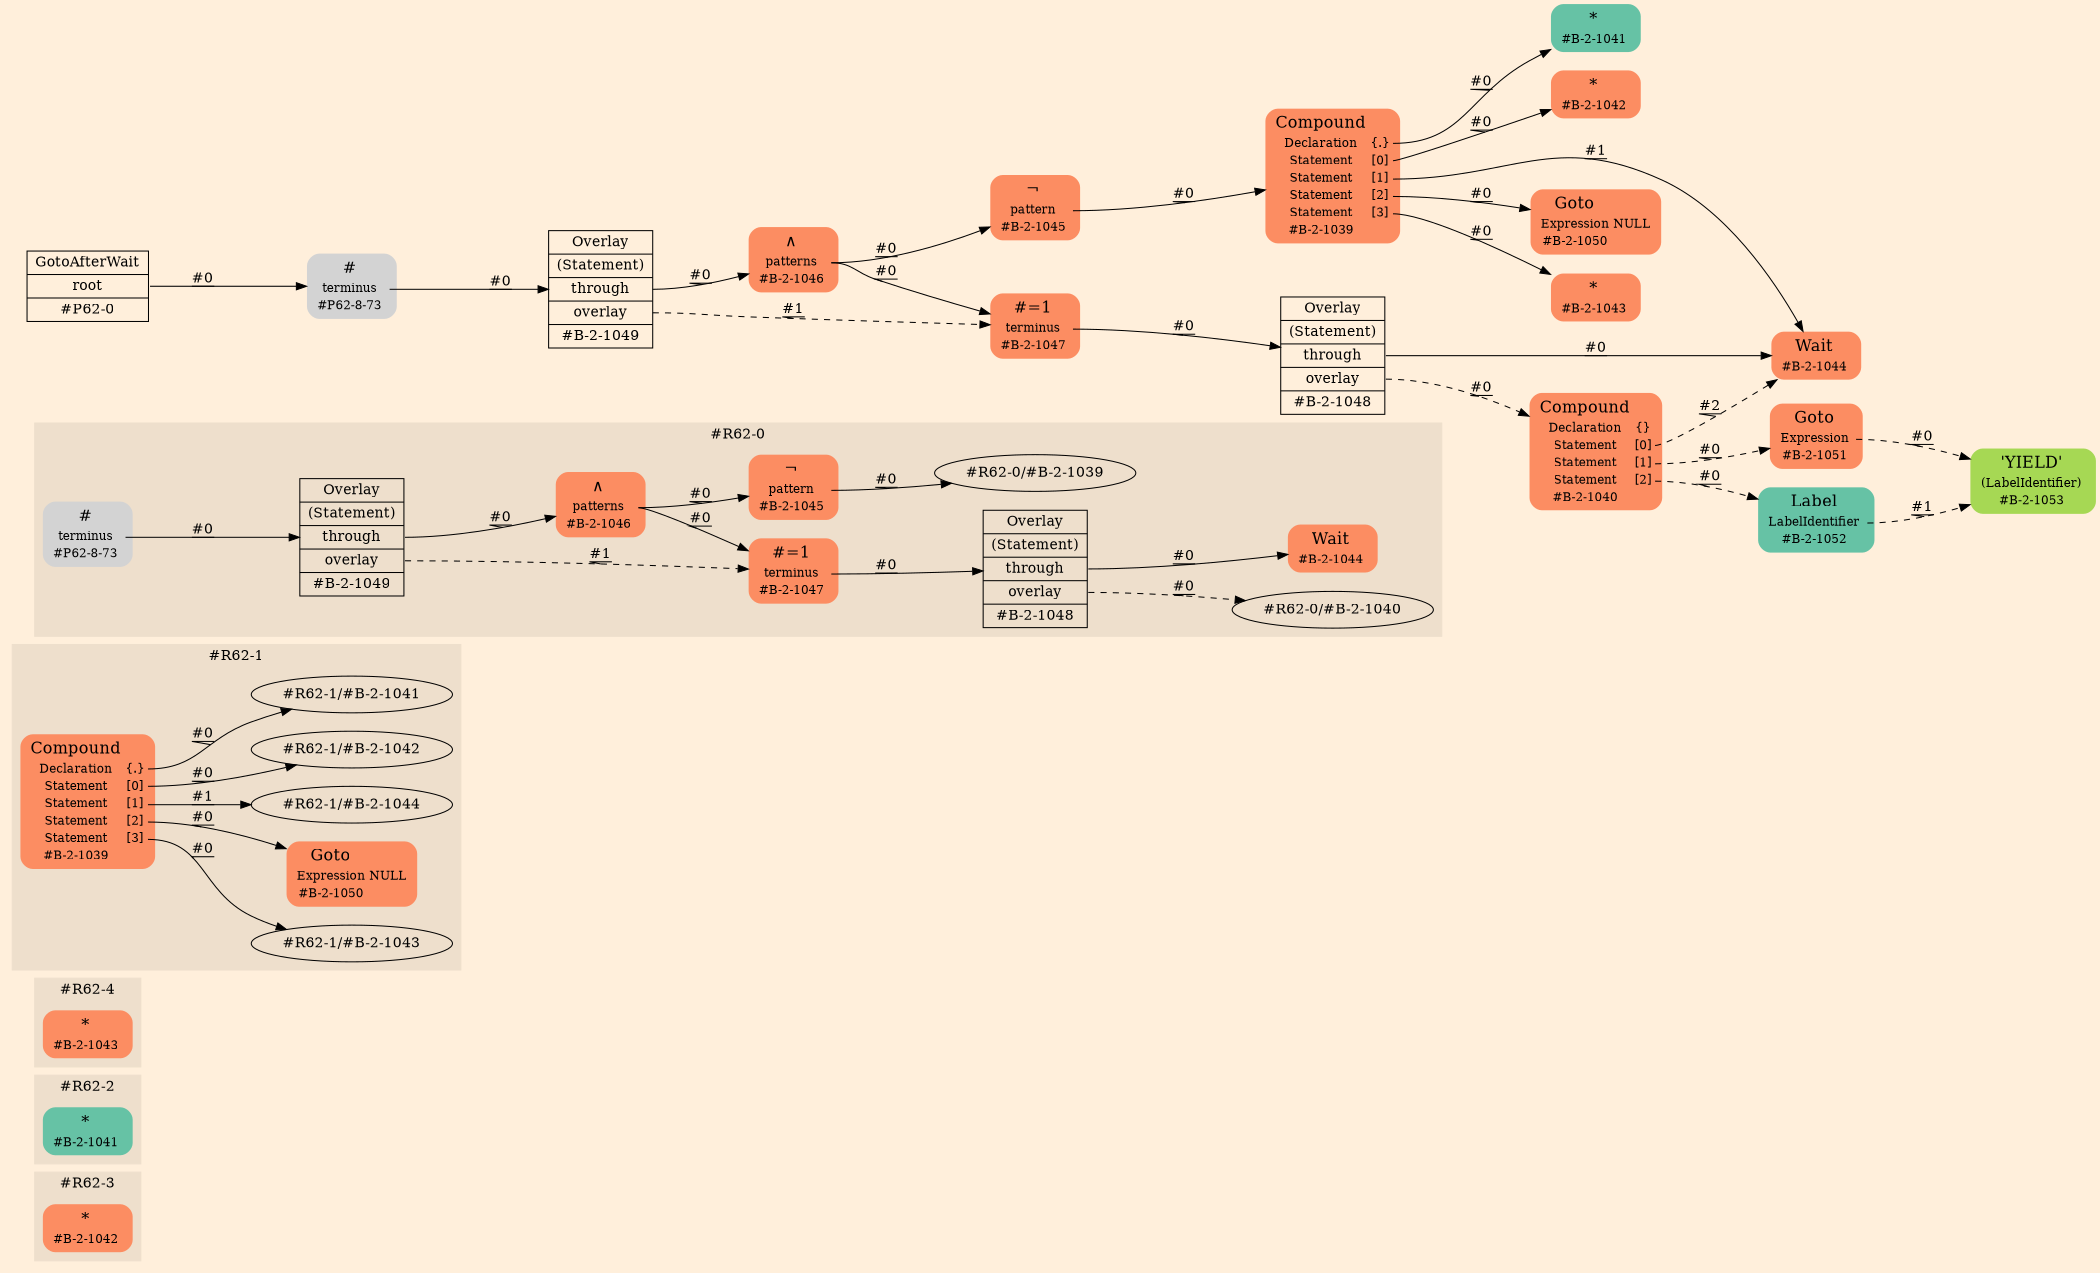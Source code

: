 digraph Inferno {
graph [
rankdir = "LR"
ranksep = 1.0
size = "14,20"
bgcolor = antiquewhite1
color = black
fontcolor = black
];
node [
];
subgraph "cluster#R62-3" {
label = "#R62-3"
style = "filled"
color = antiquewhite2
"#R62-3/#B-2-1042" [
shape = "plaintext"
fillcolor = "/set28/2"
label = <<TABLE BORDER="0" CELLBORDER="0" CELLSPACING="0">
 <TR>
  <TD><FONT POINT-SIZE="16.0">*</FONT></TD>
  <TD></TD>
 </TR>
 <TR>
  <TD>#B-2-1042</TD>
  <TD PORT="port0"></TD>
 </TR>
</TABLE>>
style = "rounded,filled"
fontsize = "12"
];
}
subgraph "cluster#R62-2" {
label = "#R62-2"
style = "filled"
color = antiquewhite2
"#R62-2/#B-2-1041" [
shape = "plaintext"
fillcolor = "/set28/1"
label = <<TABLE BORDER="0" CELLBORDER="0" CELLSPACING="0">
 <TR>
  <TD><FONT POINT-SIZE="16.0">*</FONT></TD>
  <TD></TD>
 </TR>
 <TR>
  <TD>#B-2-1041</TD>
  <TD PORT="port0"></TD>
 </TR>
</TABLE>>
style = "rounded,filled"
fontsize = "12"
];
}
subgraph "cluster#R62-4" {
label = "#R62-4"
style = "filled"
color = antiquewhite2
"#R62-4/#B-2-1043" [
shape = "plaintext"
fillcolor = "/set28/2"
label = <<TABLE BORDER="0" CELLBORDER="0" CELLSPACING="0">
 <TR>
  <TD><FONT POINT-SIZE="16.0">*</FONT></TD>
  <TD></TD>
 </TR>
 <TR>
  <TD>#B-2-1043</TD>
  <TD PORT="port0"></TD>
 </TR>
</TABLE>>
style = "rounded,filled"
fontsize = "12"
];
}
subgraph "cluster#R62-1" {
label = "#R62-1"
style = "filled"
color = antiquewhite2
"#R62-1/#B-2-1050" [
shape = "plaintext"
fillcolor = "/set28/2"
label = <<TABLE BORDER="0" CELLBORDER="0" CELLSPACING="0">
 <TR>
  <TD><FONT POINT-SIZE="16.0">Goto</FONT></TD>
  <TD></TD>
 </TR>
 <TR>
  <TD>Expression</TD>
  <TD PORT="port0">NULL</TD>
 </TR>
 <TR>
  <TD>#B-2-1050</TD>
  <TD PORT="port1"></TD>
 </TR>
</TABLE>>
style = "rounded,filled"
fontsize = "12"
];
"#R62-1/#B-2-1039" [
shape = "plaintext"
fillcolor = "/set28/2"
label = <<TABLE BORDER="0" CELLBORDER="0" CELLSPACING="0">
 <TR>
  <TD><FONT POINT-SIZE="16.0">Compound</FONT></TD>
  <TD></TD>
 </TR>
 <TR>
  <TD>Declaration</TD>
  <TD PORT="port0">{.}</TD>
 </TR>
 <TR>
  <TD>Statement</TD>
  <TD PORT="port1">[0]</TD>
 </TR>
 <TR>
  <TD>Statement</TD>
  <TD PORT="port2">[1]</TD>
 </TR>
 <TR>
  <TD>Statement</TD>
  <TD PORT="port3">[2]</TD>
 </TR>
 <TR>
  <TD>Statement</TD>
  <TD PORT="port4">[3]</TD>
 </TR>
 <TR>
  <TD>#B-2-1039</TD>
  <TD PORT="port5"></TD>
 </TR>
</TABLE>>
style = "rounded,filled"
fontsize = "12"
];
"#R62-1/#B-2-1039":port0 -> "#R62-1/#B-2-1041" [style="solid"
label = "#0"
decorate = true
color = black
fontcolor = black
];
"#R62-1/#B-2-1039":port1 -> "#R62-1/#B-2-1042" [style="solid"
label = "#0"
decorate = true
color = black
fontcolor = black
];
"#R62-1/#B-2-1039":port2 -> "#R62-1/#B-2-1044" [style="solid"
label = "#1"
decorate = true
color = black
fontcolor = black
];
"#R62-1/#B-2-1039":port3 -> "#R62-1/#B-2-1050" [style="solid"
label = "#0"
decorate = true
color = black
fontcolor = black
];
"#R62-1/#B-2-1039":port4 -> "#R62-1/#B-2-1043" [style="solid"
label = "#0"
decorate = true
color = black
fontcolor = black
];
}
subgraph "cluster#R62-0" {
label = "#R62-0"
style = "filled"
color = antiquewhite2
"#R62-0/#B-2-1045" [
shape = "plaintext"
fillcolor = "/set28/2"
label = <<TABLE BORDER="0" CELLBORDER="0" CELLSPACING="0">
 <TR>
  <TD><FONT POINT-SIZE="16.0">¬</FONT></TD>
  <TD></TD>
 </TR>
 <TR>
  <TD>pattern</TD>
  <TD PORT="port0"></TD>
 </TR>
 <TR>
  <TD>#B-2-1045</TD>
  <TD PORT="port1"></TD>
 </TR>
</TABLE>>
style = "rounded,filled"
fontsize = "12"
];
"#R62-0/#B-2-1049" [
shape = "record"
fillcolor = antiquewhite2
label = "<fixed> Overlay | <port0> (Statement) | <port1> through | <port2> overlay | <port3> #B-2-1049"
style = "filled"
fontsize = "14"
color = black
fontcolor = black
];
"#R62-0/#B-2-1044" [
shape = "plaintext"
fillcolor = "/set28/2"
label = <<TABLE BORDER="0" CELLBORDER="0" CELLSPACING="0">
 <TR>
  <TD><FONT POINT-SIZE="16.0">Wait</FONT></TD>
  <TD></TD>
 </TR>
 <TR>
  <TD>#B-2-1044</TD>
  <TD PORT="port0"></TD>
 </TR>
</TABLE>>
style = "rounded,filled"
fontsize = "12"
];
"#R62-0/#P62-8-73" [
shape = "plaintext"
label = <<TABLE BORDER="0" CELLBORDER="0" CELLSPACING="0">
 <TR>
  <TD><FONT POINT-SIZE="16.0">#</FONT></TD>
  <TD></TD>
 </TR>
 <TR>
  <TD>terminus</TD>
  <TD PORT="port0"></TD>
 </TR>
 <TR>
  <TD>#P62-8-73</TD>
  <TD PORT="port1"></TD>
 </TR>
</TABLE>>
style = "rounded,filled"
fontsize = "12"
];
"#R62-0/#B-2-1048" [
shape = "record"
fillcolor = antiquewhite2
label = "<fixed> Overlay | <port0> (Statement) | <port1> through | <port2> overlay | <port3> #B-2-1048"
style = "filled"
fontsize = "14"
color = black
fontcolor = black
];
"#R62-0/#B-2-1046" [
shape = "plaintext"
fillcolor = "/set28/2"
label = <<TABLE BORDER="0" CELLBORDER="0" CELLSPACING="0">
 <TR>
  <TD><FONT POINT-SIZE="16.0">∧</FONT></TD>
  <TD></TD>
 </TR>
 <TR>
  <TD>patterns</TD>
  <TD PORT="port0"></TD>
 </TR>
 <TR>
  <TD>#B-2-1046</TD>
  <TD PORT="port1"></TD>
 </TR>
</TABLE>>
style = "rounded,filled"
fontsize = "12"
];
"#R62-0/#B-2-1047" [
shape = "plaintext"
fillcolor = "/set28/2"
label = <<TABLE BORDER="0" CELLBORDER="0" CELLSPACING="0">
 <TR>
  <TD><FONT POINT-SIZE="16.0">#=1</FONT></TD>
  <TD></TD>
 </TR>
 <TR>
  <TD>terminus</TD>
  <TD PORT="port0"></TD>
 </TR>
 <TR>
  <TD>#B-2-1047</TD>
  <TD PORT="port1"></TD>
 </TR>
</TABLE>>
style = "rounded,filled"
fontsize = "12"
];
"#R62-0/#B-2-1045":port0 -> "#R62-0/#B-2-1039" [style="solid"
label = "#0"
decorate = true
color = black
fontcolor = black
];
"#R62-0/#B-2-1049":port1 -> "#R62-0/#B-2-1046" [style="solid"
label = "#0"
decorate = true
color = black
fontcolor = black
];
"#R62-0/#B-2-1049":port2 -> "#R62-0/#B-2-1047" [style="dashed"
label = "#1"
decorate = true
color = black
fontcolor = black
];
"#R62-0/#P62-8-73":port0 -> "#R62-0/#B-2-1049" [style="solid"
label = "#0"
decorate = true
color = black
fontcolor = black
];
"#R62-0/#B-2-1048":port1 -> "#R62-0/#B-2-1044" [style="solid"
label = "#0"
decorate = true
color = black
fontcolor = black
];
"#R62-0/#B-2-1048":port2 -> "#R62-0/#B-2-1040" [style="dashed"
label = "#0"
decorate = true
color = black
fontcolor = black
];
"#R62-0/#B-2-1046":port0 -> "#R62-0/#B-2-1047" [style="solid"
label = "#0"
decorate = true
color = black
fontcolor = black
];
"#R62-0/#B-2-1046":port0 -> "#R62-0/#B-2-1045" [style="solid"
label = "#0"
decorate = true
color = black
fontcolor = black
];
"#R62-0/#B-2-1047":port0 -> "#R62-0/#B-2-1048" [style="solid"
label = "#0"
decorate = true
color = black
fontcolor = black
];
}
"CR#P62-0" [
shape = "record"
fillcolor = antiquewhite1
label = "<fixed> GotoAfterWait | <port0> root | <port1> #P62-0"
style = "filled"
fontsize = "14"
color = black
fontcolor = black
];
"#P62-8-73" [
shape = "plaintext"
label = <<TABLE BORDER="0" CELLBORDER="0" CELLSPACING="0">
 <TR>
  <TD><FONT POINT-SIZE="16.0">#</FONT></TD>
  <TD></TD>
 </TR>
 <TR>
  <TD>terminus</TD>
  <TD PORT="port0"></TD>
 </TR>
 <TR>
  <TD>#P62-8-73</TD>
  <TD PORT="port1"></TD>
 </TR>
</TABLE>>
style = "rounded,filled"
fontsize = "12"
];
"#B-2-1049" [
shape = "record"
fillcolor = antiquewhite1
label = "<fixed> Overlay | <port0> (Statement) | <port1> through | <port2> overlay | <port3> #B-2-1049"
style = "filled"
fontsize = "14"
color = black
fontcolor = black
];
"#B-2-1046" [
shape = "plaintext"
fillcolor = "/set28/2"
label = <<TABLE BORDER="0" CELLBORDER="0" CELLSPACING="0">
 <TR>
  <TD><FONT POINT-SIZE="16.0">∧</FONT></TD>
  <TD></TD>
 </TR>
 <TR>
  <TD>patterns</TD>
  <TD PORT="port0"></TD>
 </TR>
 <TR>
  <TD>#B-2-1046</TD>
  <TD PORT="port1"></TD>
 </TR>
</TABLE>>
style = "rounded,filled"
fontsize = "12"
];
"#B-2-1047" [
shape = "plaintext"
fillcolor = "/set28/2"
label = <<TABLE BORDER="0" CELLBORDER="0" CELLSPACING="0">
 <TR>
  <TD><FONT POINT-SIZE="16.0">#=1</FONT></TD>
  <TD></TD>
 </TR>
 <TR>
  <TD>terminus</TD>
  <TD PORT="port0"></TD>
 </TR>
 <TR>
  <TD>#B-2-1047</TD>
  <TD PORT="port1"></TD>
 </TR>
</TABLE>>
style = "rounded,filled"
fontsize = "12"
];
"#B-2-1048" [
shape = "record"
fillcolor = antiquewhite1
label = "<fixed> Overlay | <port0> (Statement) | <port1> through | <port2> overlay | <port3> #B-2-1048"
style = "filled"
fontsize = "14"
color = black
fontcolor = black
];
"#B-2-1044" [
shape = "plaintext"
fillcolor = "/set28/2"
label = <<TABLE BORDER="0" CELLBORDER="0" CELLSPACING="0">
 <TR>
  <TD><FONT POINT-SIZE="16.0">Wait</FONT></TD>
  <TD></TD>
 </TR>
 <TR>
  <TD>#B-2-1044</TD>
  <TD PORT="port0"></TD>
 </TR>
</TABLE>>
style = "rounded,filled"
fontsize = "12"
];
"#B-2-1040" [
shape = "plaintext"
fillcolor = "/set28/2"
label = <<TABLE BORDER="0" CELLBORDER="0" CELLSPACING="0">
 <TR>
  <TD><FONT POINT-SIZE="16.0">Compound</FONT></TD>
  <TD></TD>
 </TR>
 <TR>
  <TD>Declaration</TD>
  <TD PORT="port0">{}</TD>
 </TR>
 <TR>
  <TD>Statement</TD>
  <TD PORT="port1">[0]</TD>
 </TR>
 <TR>
  <TD>Statement</TD>
  <TD PORT="port2">[1]</TD>
 </TR>
 <TR>
  <TD>Statement</TD>
  <TD PORT="port3">[2]</TD>
 </TR>
 <TR>
  <TD>#B-2-1040</TD>
  <TD PORT="port4"></TD>
 </TR>
</TABLE>>
style = "rounded,filled"
fontsize = "12"
];
"#B-2-1051" [
shape = "plaintext"
fillcolor = "/set28/2"
label = <<TABLE BORDER="0" CELLBORDER="0" CELLSPACING="0">
 <TR>
  <TD><FONT POINT-SIZE="16.0">Goto</FONT></TD>
  <TD></TD>
 </TR>
 <TR>
  <TD>Expression</TD>
  <TD PORT="port0"></TD>
 </TR>
 <TR>
  <TD>#B-2-1051</TD>
  <TD PORT="port1"></TD>
 </TR>
</TABLE>>
style = "rounded,filled"
fontsize = "12"
];
"#B-2-1053" [
shape = "plaintext"
fillcolor = "/set28/5"
label = <<TABLE BORDER="0" CELLBORDER="0" CELLSPACING="0">
 <TR>
  <TD><FONT POINT-SIZE="16.0">'YIELD'</FONT></TD>
  <TD></TD>
 </TR>
 <TR>
  <TD>(LabelIdentifier)</TD>
  <TD PORT="port0"></TD>
 </TR>
 <TR>
  <TD>#B-2-1053</TD>
  <TD PORT="port1"></TD>
 </TR>
</TABLE>>
style = "rounded,filled"
fontsize = "12"
];
"#B-2-1052" [
shape = "plaintext"
fillcolor = "/set28/1"
label = <<TABLE BORDER="0" CELLBORDER="0" CELLSPACING="0">
 <TR>
  <TD><FONT POINT-SIZE="16.0">Label</FONT></TD>
  <TD></TD>
 </TR>
 <TR>
  <TD>LabelIdentifier</TD>
  <TD PORT="port0"></TD>
 </TR>
 <TR>
  <TD>#B-2-1052</TD>
  <TD PORT="port1"></TD>
 </TR>
</TABLE>>
style = "rounded,filled"
fontsize = "12"
];
"#B-2-1045" [
shape = "plaintext"
fillcolor = "/set28/2"
label = <<TABLE BORDER="0" CELLBORDER="0" CELLSPACING="0">
 <TR>
  <TD><FONT POINT-SIZE="16.0">¬</FONT></TD>
  <TD></TD>
 </TR>
 <TR>
  <TD>pattern</TD>
  <TD PORT="port0"></TD>
 </TR>
 <TR>
  <TD>#B-2-1045</TD>
  <TD PORT="port1"></TD>
 </TR>
</TABLE>>
style = "rounded,filled"
fontsize = "12"
];
"#B-2-1039" [
shape = "plaintext"
fillcolor = "/set28/2"
label = <<TABLE BORDER="0" CELLBORDER="0" CELLSPACING="0">
 <TR>
  <TD><FONT POINT-SIZE="16.0">Compound</FONT></TD>
  <TD></TD>
 </TR>
 <TR>
  <TD>Declaration</TD>
  <TD PORT="port0">{.}</TD>
 </TR>
 <TR>
  <TD>Statement</TD>
  <TD PORT="port1">[0]</TD>
 </TR>
 <TR>
  <TD>Statement</TD>
  <TD PORT="port2">[1]</TD>
 </TR>
 <TR>
  <TD>Statement</TD>
  <TD PORT="port3">[2]</TD>
 </TR>
 <TR>
  <TD>Statement</TD>
  <TD PORT="port4">[3]</TD>
 </TR>
 <TR>
  <TD>#B-2-1039</TD>
  <TD PORT="port5"></TD>
 </TR>
</TABLE>>
style = "rounded,filled"
fontsize = "12"
];
"#B-2-1041" [
shape = "plaintext"
fillcolor = "/set28/1"
label = <<TABLE BORDER="0" CELLBORDER="0" CELLSPACING="0">
 <TR>
  <TD><FONT POINT-SIZE="16.0">*</FONT></TD>
  <TD></TD>
 </TR>
 <TR>
  <TD>#B-2-1041</TD>
  <TD PORT="port0"></TD>
 </TR>
</TABLE>>
style = "rounded,filled"
fontsize = "12"
];
"#B-2-1042" [
shape = "plaintext"
fillcolor = "/set28/2"
label = <<TABLE BORDER="0" CELLBORDER="0" CELLSPACING="0">
 <TR>
  <TD><FONT POINT-SIZE="16.0">*</FONT></TD>
  <TD></TD>
 </TR>
 <TR>
  <TD>#B-2-1042</TD>
  <TD PORT="port0"></TD>
 </TR>
</TABLE>>
style = "rounded,filled"
fontsize = "12"
];
"#B-2-1050" [
shape = "plaintext"
fillcolor = "/set28/2"
label = <<TABLE BORDER="0" CELLBORDER="0" CELLSPACING="0">
 <TR>
  <TD><FONT POINT-SIZE="16.0">Goto</FONT></TD>
  <TD></TD>
 </TR>
 <TR>
  <TD>Expression</TD>
  <TD PORT="port0">NULL</TD>
 </TR>
 <TR>
  <TD>#B-2-1050</TD>
  <TD PORT="port1"></TD>
 </TR>
</TABLE>>
style = "rounded,filled"
fontsize = "12"
];
"#B-2-1043" [
shape = "plaintext"
fillcolor = "/set28/2"
label = <<TABLE BORDER="0" CELLBORDER="0" CELLSPACING="0">
 <TR>
  <TD><FONT POINT-SIZE="16.0">*</FONT></TD>
  <TD></TD>
 </TR>
 <TR>
  <TD>#B-2-1043</TD>
  <TD PORT="port0"></TD>
 </TR>
</TABLE>>
style = "rounded,filled"
fontsize = "12"
];
"CR#P62-0":port0 -> "#P62-8-73" [style="solid"
label = "#0"
decorate = true
color = black
fontcolor = black
];
"#P62-8-73":port0 -> "#B-2-1049" [style="solid"
label = "#0"
decorate = true
color = black
fontcolor = black
];
"#B-2-1049":port1 -> "#B-2-1046" [style="solid"
label = "#0"
decorate = true
color = black
fontcolor = black
];
"#B-2-1049":port2 -> "#B-2-1047" [style="dashed"
label = "#1"
decorate = true
color = black
fontcolor = black
];
"#B-2-1046":port0 -> "#B-2-1047" [style="solid"
label = "#0"
decorate = true
color = black
fontcolor = black
];
"#B-2-1046":port0 -> "#B-2-1045" [style="solid"
label = "#0"
decorate = true
color = black
fontcolor = black
];
"#B-2-1047":port0 -> "#B-2-1048" [style="solid"
label = "#0"
decorate = true
color = black
fontcolor = black
];
"#B-2-1048":port1 -> "#B-2-1044" [style="solid"
label = "#0"
decorate = true
color = black
fontcolor = black
];
"#B-2-1048":port2 -> "#B-2-1040" [style="dashed"
label = "#0"
decorate = true
color = black
fontcolor = black
];
"#B-2-1040":port1 -> "#B-2-1044" [style="dashed"
label = "#2"
decorate = true
color = black
fontcolor = black
];
"#B-2-1040":port2 -> "#B-2-1051" [style="dashed"
label = "#0"
decorate = true
color = black
fontcolor = black
];
"#B-2-1040":port3 -> "#B-2-1052" [style="dashed"
label = "#0"
decorate = true
color = black
fontcolor = black
];
"#B-2-1051":port0 -> "#B-2-1053" [style="dashed"
label = "#0"
decorate = true
color = black
fontcolor = black
];
"#B-2-1052":port0 -> "#B-2-1053" [style="dashed"
label = "#1"
decorate = true
color = black
fontcolor = black
];
"#B-2-1045":port0 -> "#B-2-1039" [style="solid"
label = "#0"
decorate = true
color = black
fontcolor = black
];
"#B-2-1039":port0 -> "#B-2-1041" [style="solid"
label = "#0"
decorate = true
color = black
fontcolor = black
];
"#B-2-1039":port1 -> "#B-2-1042" [style="solid"
label = "#0"
decorate = true
color = black
fontcolor = black
];
"#B-2-1039":port2 -> "#B-2-1044" [style="solid"
label = "#1"
decorate = true
color = black
fontcolor = black
];
"#B-2-1039":port3 -> "#B-2-1050" [style="solid"
label = "#0"
decorate = true
color = black
fontcolor = black
];
"#B-2-1039":port4 -> "#B-2-1043" [style="solid"
label = "#0"
decorate = true
color = black
fontcolor = black
];
}
